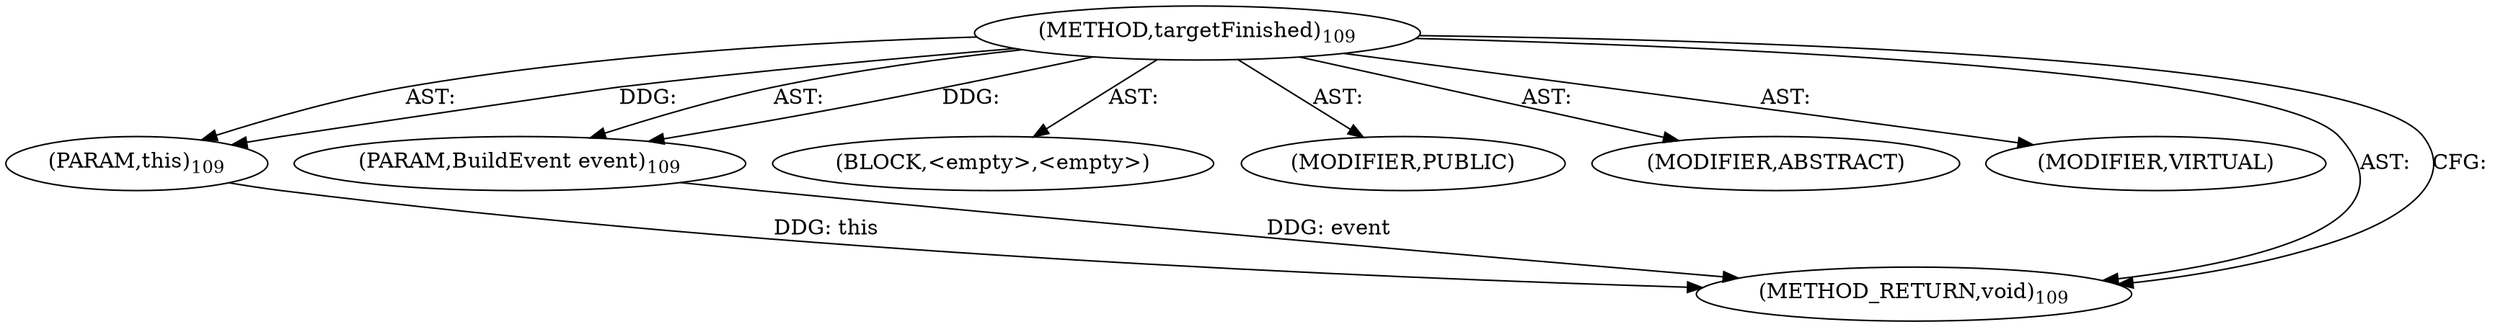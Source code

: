 digraph "targetFinished" {  
"111669149699" [label = <(METHOD,targetFinished)<SUB>109</SUB>> ]
"115964116998" [label = <(PARAM,this)<SUB>109</SUB>> ]
"115964116999" [label = <(PARAM,BuildEvent event)<SUB>109</SUB>> ]
"25769803779" [label = <(BLOCK,&lt;empty&gt;,&lt;empty&gt;)> ]
"133143986185" [label = <(MODIFIER,PUBLIC)> ]
"133143986186" [label = <(MODIFIER,ABSTRACT)> ]
"133143986187" [label = <(MODIFIER,VIRTUAL)> ]
"128849018883" [label = <(METHOD_RETURN,void)<SUB>109</SUB>> ]
  "111669149699" -> "115964116998"  [ label = "AST: "] 
  "111669149699" -> "115964116999"  [ label = "AST: "] 
  "111669149699" -> "25769803779"  [ label = "AST: "] 
  "111669149699" -> "133143986185"  [ label = "AST: "] 
  "111669149699" -> "133143986186"  [ label = "AST: "] 
  "111669149699" -> "133143986187"  [ label = "AST: "] 
  "111669149699" -> "128849018883"  [ label = "AST: "] 
  "111669149699" -> "128849018883"  [ label = "CFG: "] 
  "115964116998" -> "128849018883"  [ label = "DDG: this"] 
  "115964116999" -> "128849018883"  [ label = "DDG: event"] 
  "111669149699" -> "115964116998"  [ label = "DDG: "] 
  "111669149699" -> "115964116999"  [ label = "DDG: "] 
}
